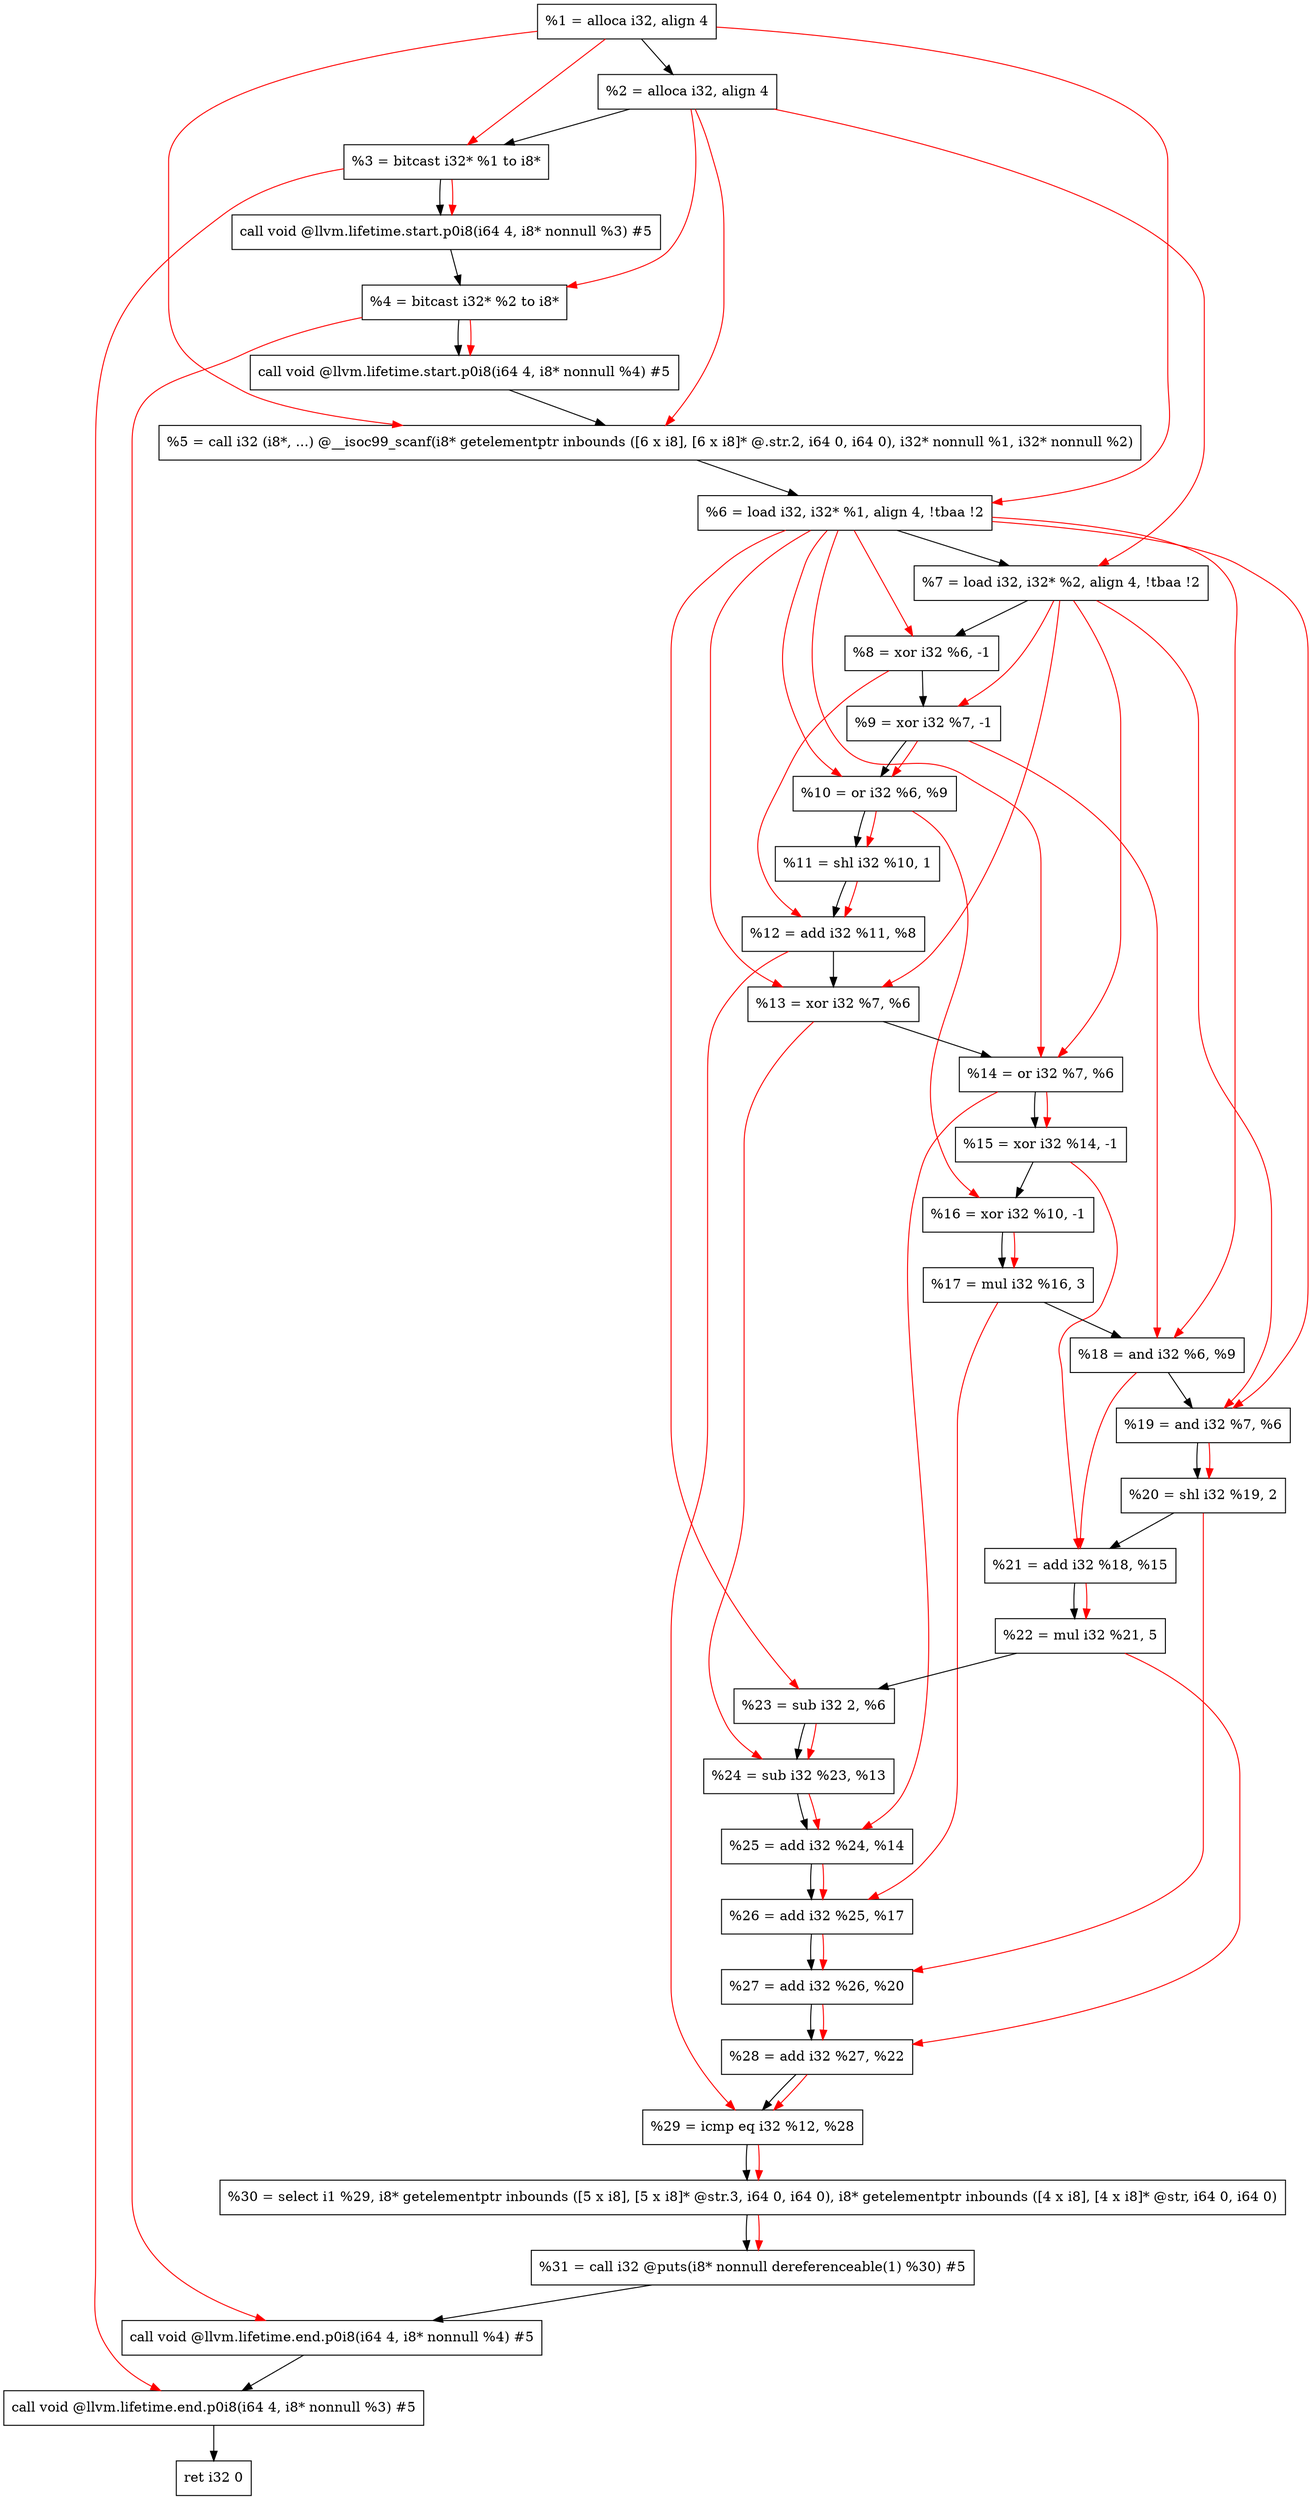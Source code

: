digraph "DFG for'main' function" {
	Node0x1afdbe8[shape=record, label="  %1 = alloca i32, align 4"];
	Node0x1afdc68[shape=record, label="  %2 = alloca i32, align 4"];
	Node0x1afdcf8[shape=record, label="  %3 = bitcast i32* %1 to i8*"];
	Node0x1afe158[shape=record, label="  call void @llvm.lifetime.start.p0i8(i64 4, i8* nonnull %3) #5"];
	Node0x1afe238[shape=record, label="  %4 = bitcast i32* %2 to i8*"];
	Node0x1afe358[shape=record, label="  call void @llvm.lifetime.start.p0i8(i64 4, i8* nonnull %4) #5"];
	Node0x1afe590[shape=record, label="  %5 = call i32 (i8*, ...) @__isoc99_scanf(i8* getelementptr inbounds ([6 x i8], [6 x i8]* @.str.2, i64 0, i64 0), i32* nonnull %1, i32* nonnull %2)"];
	Node0x1afe648[shape=record, label="  %6 = load i32, i32* %1, align 4, !tbaa !2"];
	Node0x1aff5b8[shape=record, label="  %7 = load i32, i32* %2, align 4, !tbaa !2"];
	Node0x1affc40[shape=record, label="  %8 = xor i32 %6, -1"];
	Node0x1affcb0[shape=record, label="  %9 = xor i32 %7, -1"];
	Node0x1affd20[shape=record, label="  %10 = or i32 %6, %9"];
	Node0x1affd90[shape=record, label="  %11 = shl i32 %10, 1"];
	Node0x1affe00[shape=record, label="  %12 = add i32 %11, %8"];
	Node0x1affe70[shape=record, label="  %13 = xor i32 %7, %6"];
	Node0x1affee0[shape=record, label="  %14 = or i32 %7, %6"];
	Node0x1afff50[shape=record, label="  %15 = xor i32 %14, -1"];
	Node0x1afffc0[shape=record, label="  %16 = xor i32 %10, -1"];
	Node0x1b00030[shape=record, label="  %17 = mul i32 %16, 3"];
	Node0x1b000a0[shape=record, label="  %18 = and i32 %6, %9"];
	Node0x1b00110[shape=record, label="  %19 = and i32 %7, %6"];
	Node0x1b00180[shape=record, label="  %20 = shl i32 %19, 2"];
	Node0x1b001f0[shape=record, label="  %21 = add i32 %18, %15"];
	Node0x1b00260[shape=record, label="  %22 = mul i32 %21, 5"];
	Node0x1b002d0[shape=record, label="  %23 = sub i32 2, %6"];
	Node0x1b00340[shape=record, label="  %24 = sub i32 %23, %13"];
	Node0x1b003b0[shape=record, label="  %25 = add i32 %24, %14"];
	Node0x1b00420[shape=record, label="  %26 = add i32 %25, %17"];
	Node0x1b00490[shape=record, label="  %27 = add i32 %26, %20"];
	Node0x1b00500[shape=record, label="  %28 = add i32 %27, %22"];
	Node0x1b00570[shape=record, label="  %29 = icmp eq i32 %12, %28"];
	Node0x1a9e9d8[shape=record, label="  %30 = select i1 %29, i8* getelementptr inbounds ([5 x i8], [5 x i8]* @str.3, i64 0, i64 0), i8* getelementptr inbounds ([4 x i8], [4 x i8]* @str, i64 0, i64 0)"];
	Node0x1b00600[shape=record, label="  %31 = call i32 @puts(i8* nonnull dereferenceable(1) %30) #5"];
	Node0x1b00858[shape=record, label="  call void @llvm.lifetime.end.p0i8(i64 4, i8* nonnull %4) #5"];
	Node0x1b009b8[shape=record, label="  call void @llvm.lifetime.end.p0i8(i64 4, i8* nonnull %3) #5"];
	Node0x1b00a78[shape=record, label="  ret i32 0"];
	Node0x1afdbe8 -> Node0x1afdc68;
	Node0x1afdc68 -> Node0x1afdcf8;
	Node0x1afdcf8 -> Node0x1afe158;
	Node0x1afe158 -> Node0x1afe238;
	Node0x1afe238 -> Node0x1afe358;
	Node0x1afe358 -> Node0x1afe590;
	Node0x1afe590 -> Node0x1afe648;
	Node0x1afe648 -> Node0x1aff5b8;
	Node0x1aff5b8 -> Node0x1affc40;
	Node0x1affc40 -> Node0x1affcb0;
	Node0x1affcb0 -> Node0x1affd20;
	Node0x1affd20 -> Node0x1affd90;
	Node0x1affd90 -> Node0x1affe00;
	Node0x1affe00 -> Node0x1affe70;
	Node0x1affe70 -> Node0x1affee0;
	Node0x1affee0 -> Node0x1afff50;
	Node0x1afff50 -> Node0x1afffc0;
	Node0x1afffc0 -> Node0x1b00030;
	Node0x1b00030 -> Node0x1b000a0;
	Node0x1b000a0 -> Node0x1b00110;
	Node0x1b00110 -> Node0x1b00180;
	Node0x1b00180 -> Node0x1b001f0;
	Node0x1b001f0 -> Node0x1b00260;
	Node0x1b00260 -> Node0x1b002d0;
	Node0x1b002d0 -> Node0x1b00340;
	Node0x1b00340 -> Node0x1b003b0;
	Node0x1b003b0 -> Node0x1b00420;
	Node0x1b00420 -> Node0x1b00490;
	Node0x1b00490 -> Node0x1b00500;
	Node0x1b00500 -> Node0x1b00570;
	Node0x1b00570 -> Node0x1a9e9d8;
	Node0x1a9e9d8 -> Node0x1b00600;
	Node0x1b00600 -> Node0x1b00858;
	Node0x1b00858 -> Node0x1b009b8;
	Node0x1b009b8 -> Node0x1b00a78;
edge [color=red]
	Node0x1afdbe8 -> Node0x1afdcf8;
	Node0x1afdcf8 -> Node0x1afe158;
	Node0x1afdc68 -> Node0x1afe238;
	Node0x1afe238 -> Node0x1afe358;
	Node0x1afdbe8 -> Node0x1afe590;
	Node0x1afdc68 -> Node0x1afe590;
	Node0x1afdbe8 -> Node0x1afe648;
	Node0x1afdc68 -> Node0x1aff5b8;
	Node0x1afe648 -> Node0x1affc40;
	Node0x1aff5b8 -> Node0x1affcb0;
	Node0x1afe648 -> Node0x1affd20;
	Node0x1affcb0 -> Node0x1affd20;
	Node0x1affd20 -> Node0x1affd90;
	Node0x1affd90 -> Node0x1affe00;
	Node0x1affc40 -> Node0x1affe00;
	Node0x1aff5b8 -> Node0x1affe70;
	Node0x1afe648 -> Node0x1affe70;
	Node0x1aff5b8 -> Node0x1affee0;
	Node0x1afe648 -> Node0x1affee0;
	Node0x1affee0 -> Node0x1afff50;
	Node0x1affd20 -> Node0x1afffc0;
	Node0x1afffc0 -> Node0x1b00030;
	Node0x1afe648 -> Node0x1b000a0;
	Node0x1affcb0 -> Node0x1b000a0;
	Node0x1aff5b8 -> Node0x1b00110;
	Node0x1afe648 -> Node0x1b00110;
	Node0x1b00110 -> Node0x1b00180;
	Node0x1b000a0 -> Node0x1b001f0;
	Node0x1afff50 -> Node0x1b001f0;
	Node0x1b001f0 -> Node0x1b00260;
	Node0x1afe648 -> Node0x1b002d0;
	Node0x1b002d0 -> Node0x1b00340;
	Node0x1affe70 -> Node0x1b00340;
	Node0x1b00340 -> Node0x1b003b0;
	Node0x1affee0 -> Node0x1b003b0;
	Node0x1b003b0 -> Node0x1b00420;
	Node0x1b00030 -> Node0x1b00420;
	Node0x1b00420 -> Node0x1b00490;
	Node0x1b00180 -> Node0x1b00490;
	Node0x1b00490 -> Node0x1b00500;
	Node0x1b00260 -> Node0x1b00500;
	Node0x1affe00 -> Node0x1b00570;
	Node0x1b00500 -> Node0x1b00570;
	Node0x1b00570 -> Node0x1a9e9d8;
	Node0x1a9e9d8 -> Node0x1b00600;
	Node0x1afe238 -> Node0x1b00858;
	Node0x1afdcf8 -> Node0x1b009b8;
}
